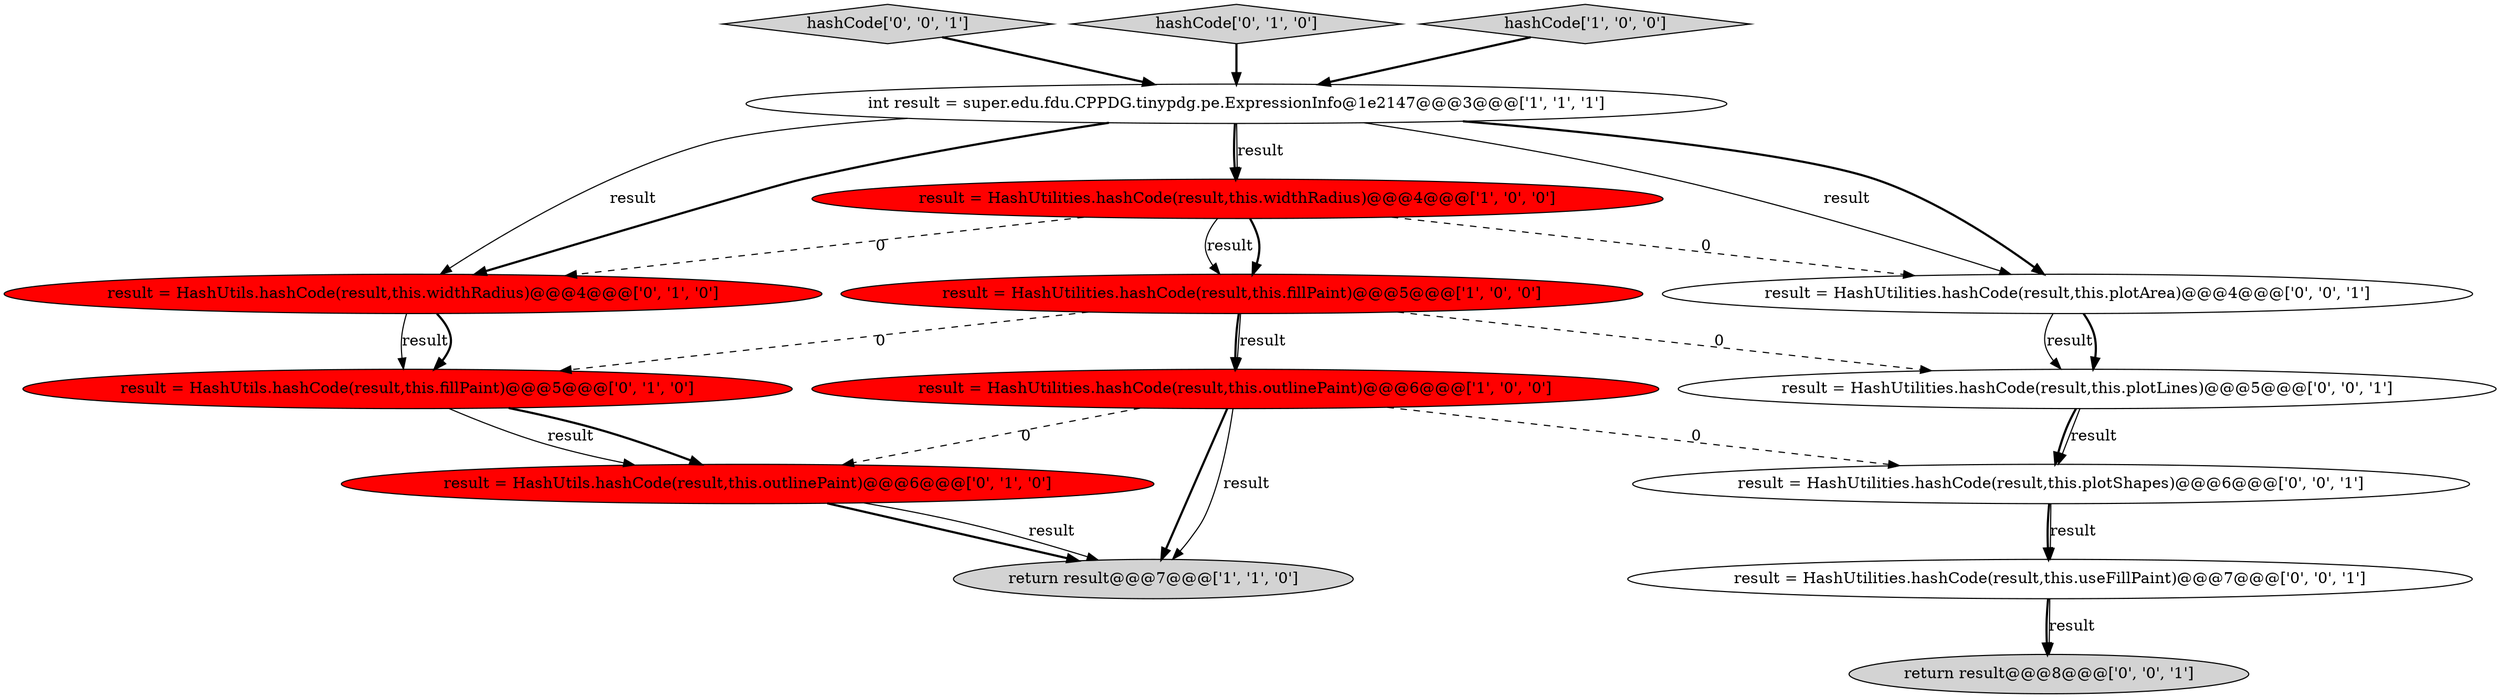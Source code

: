 digraph {
0 [style = filled, label = "result = HashUtilities.hashCode(result,this.outlinePaint)@@@6@@@['1', '0', '0']", fillcolor = red, shape = ellipse image = "AAA1AAABBB1BBB"];
15 [style = filled, label = "result = HashUtilities.hashCode(result,this.useFillPaint)@@@7@@@['0', '0', '1']", fillcolor = white, shape = ellipse image = "AAA0AAABBB3BBB"];
3 [style = filled, label = "int result = super.edu.fdu.CPPDG.tinypdg.pe.ExpressionInfo@1e2147@@@3@@@['1', '1', '1']", fillcolor = white, shape = ellipse image = "AAA0AAABBB1BBB"];
8 [style = filled, label = "result = HashUtils.hashCode(result,this.widthRadius)@@@4@@@['0', '1', '0']", fillcolor = red, shape = ellipse image = "AAA1AAABBB2BBB"];
10 [style = filled, label = "result = HashUtilities.hashCode(result,this.plotArea)@@@4@@@['0', '0', '1']", fillcolor = white, shape = ellipse image = "AAA0AAABBB3BBB"];
1 [style = filled, label = "result = HashUtilities.hashCode(result,this.fillPaint)@@@5@@@['1', '0', '0']", fillcolor = red, shape = ellipse image = "AAA1AAABBB1BBB"];
5 [style = filled, label = "result = HashUtilities.hashCode(result,this.widthRadius)@@@4@@@['1', '0', '0']", fillcolor = red, shape = ellipse image = "AAA1AAABBB1BBB"];
11 [style = filled, label = "result = HashUtilities.hashCode(result,this.plotShapes)@@@6@@@['0', '0', '1']", fillcolor = white, shape = ellipse image = "AAA0AAABBB3BBB"];
13 [style = filled, label = "hashCode['0', '0', '1']", fillcolor = lightgray, shape = diamond image = "AAA0AAABBB3BBB"];
7 [style = filled, label = "result = HashUtils.hashCode(result,this.outlinePaint)@@@6@@@['0', '1', '0']", fillcolor = red, shape = ellipse image = "AAA1AAABBB2BBB"];
14 [style = filled, label = "return result@@@8@@@['0', '0', '1']", fillcolor = lightgray, shape = ellipse image = "AAA0AAABBB3BBB"];
9 [style = filled, label = "hashCode['0', '1', '0']", fillcolor = lightgray, shape = diamond image = "AAA0AAABBB2BBB"];
6 [style = filled, label = "result = HashUtils.hashCode(result,this.fillPaint)@@@5@@@['0', '1', '0']", fillcolor = red, shape = ellipse image = "AAA1AAABBB2BBB"];
4 [style = filled, label = "hashCode['1', '0', '0']", fillcolor = lightgray, shape = diamond image = "AAA0AAABBB1BBB"];
2 [style = filled, label = "return result@@@7@@@['1', '1', '0']", fillcolor = lightgray, shape = ellipse image = "AAA0AAABBB1BBB"];
12 [style = filled, label = "result = HashUtilities.hashCode(result,this.plotLines)@@@5@@@['0', '0', '1']", fillcolor = white, shape = ellipse image = "AAA0AAABBB3BBB"];
4->3 [style = bold, label=""];
10->12 [style = solid, label="result"];
15->14 [style = bold, label=""];
3->8 [style = solid, label="result"];
8->6 [style = solid, label="result"];
3->10 [style = solid, label="result"];
0->2 [style = bold, label=""];
15->14 [style = solid, label="result"];
12->11 [style = bold, label=""];
1->0 [style = solid, label="result"];
8->6 [style = bold, label=""];
0->11 [style = dashed, label="0"];
1->0 [style = bold, label=""];
11->15 [style = bold, label=""];
0->2 [style = solid, label="result"];
3->10 [style = bold, label=""];
5->1 [style = bold, label=""];
1->12 [style = dashed, label="0"];
3->5 [style = bold, label=""];
11->15 [style = solid, label="result"];
13->3 [style = bold, label=""];
5->10 [style = dashed, label="0"];
10->12 [style = bold, label=""];
7->2 [style = bold, label=""];
1->6 [style = dashed, label="0"];
6->7 [style = solid, label="result"];
3->8 [style = bold, label=""];
12->11 [style = solid, label="result"];
5->1 [style = solid, label="result"];
5->8 [style = dashed, label="0"];
9->3 [style = bold, label=""];
6->7 [style = bold, label=""];
0->7 [style = dashed, label="0"];
7->2 [style = solid, label="result"];
3->5 [style = solid, label="result"];
}
